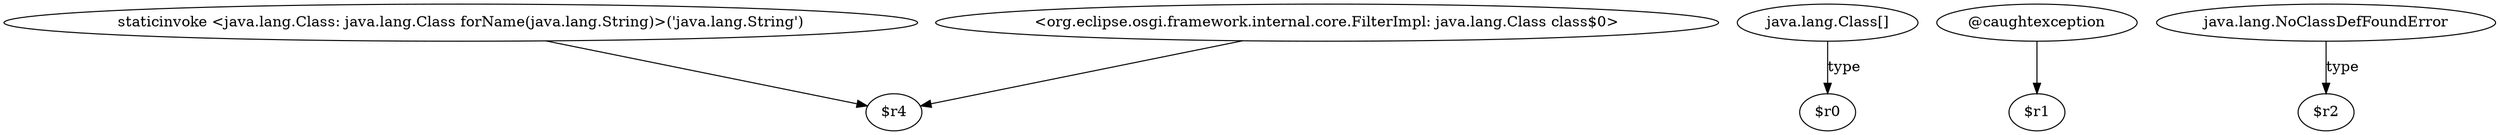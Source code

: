 digraph g {
0[label="staticinvoke <java.lang.Class: java.lang.Class forName(java.lang.String)>('java.lang.String')"]
1[label="$r4"]
0->1[label=""]
2[label="java.lang.Class[]"]
3[label="$r0"]
2->3[label="type"]
4[label="<org.eclipse.osgi.framework.internal.core.FilterImpl: java.lang.Class class$0>"]
4->1[label=""]
5[label="@caughtexception"]
6[label="$r1"]
5->6[label=""]
7[label="java.lang.NoClassDefFoundError"]
8[label="$r2"]
7->8[label="type"]
}